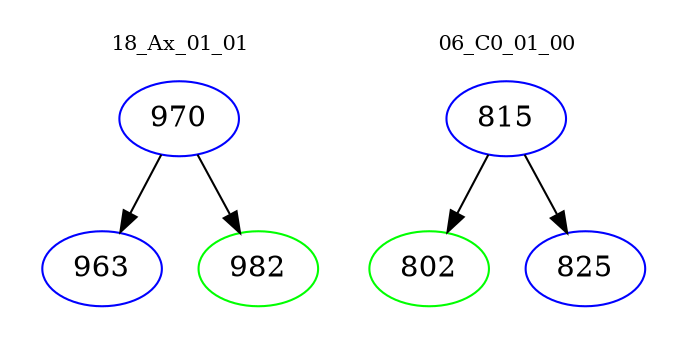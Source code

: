 digraph{
subgraph cluster_0 {
color = white
label = "18_Ax_01_01";
fontsize=10;
T0_970 [label="970", color="blue"]
T0_970 -> T0_963 [color="black"]
T0_963 [label="963", color="blue"]
T0_970 -> T0_982 [color="black"]
T0_982 [label="982", color="green"]
}
subgraph cluster_1 {
color = white
label = "06_C0_01_00";
fontsize=10;
T1_815 [label="815", color="blue"]
T1_815 -> T1_802 [color="black"]
T1_802 [label="802", color="green"]
T1_815 -> T1_825 [color="black"]
T1_825 [label="825", color="blue"]
}
}
